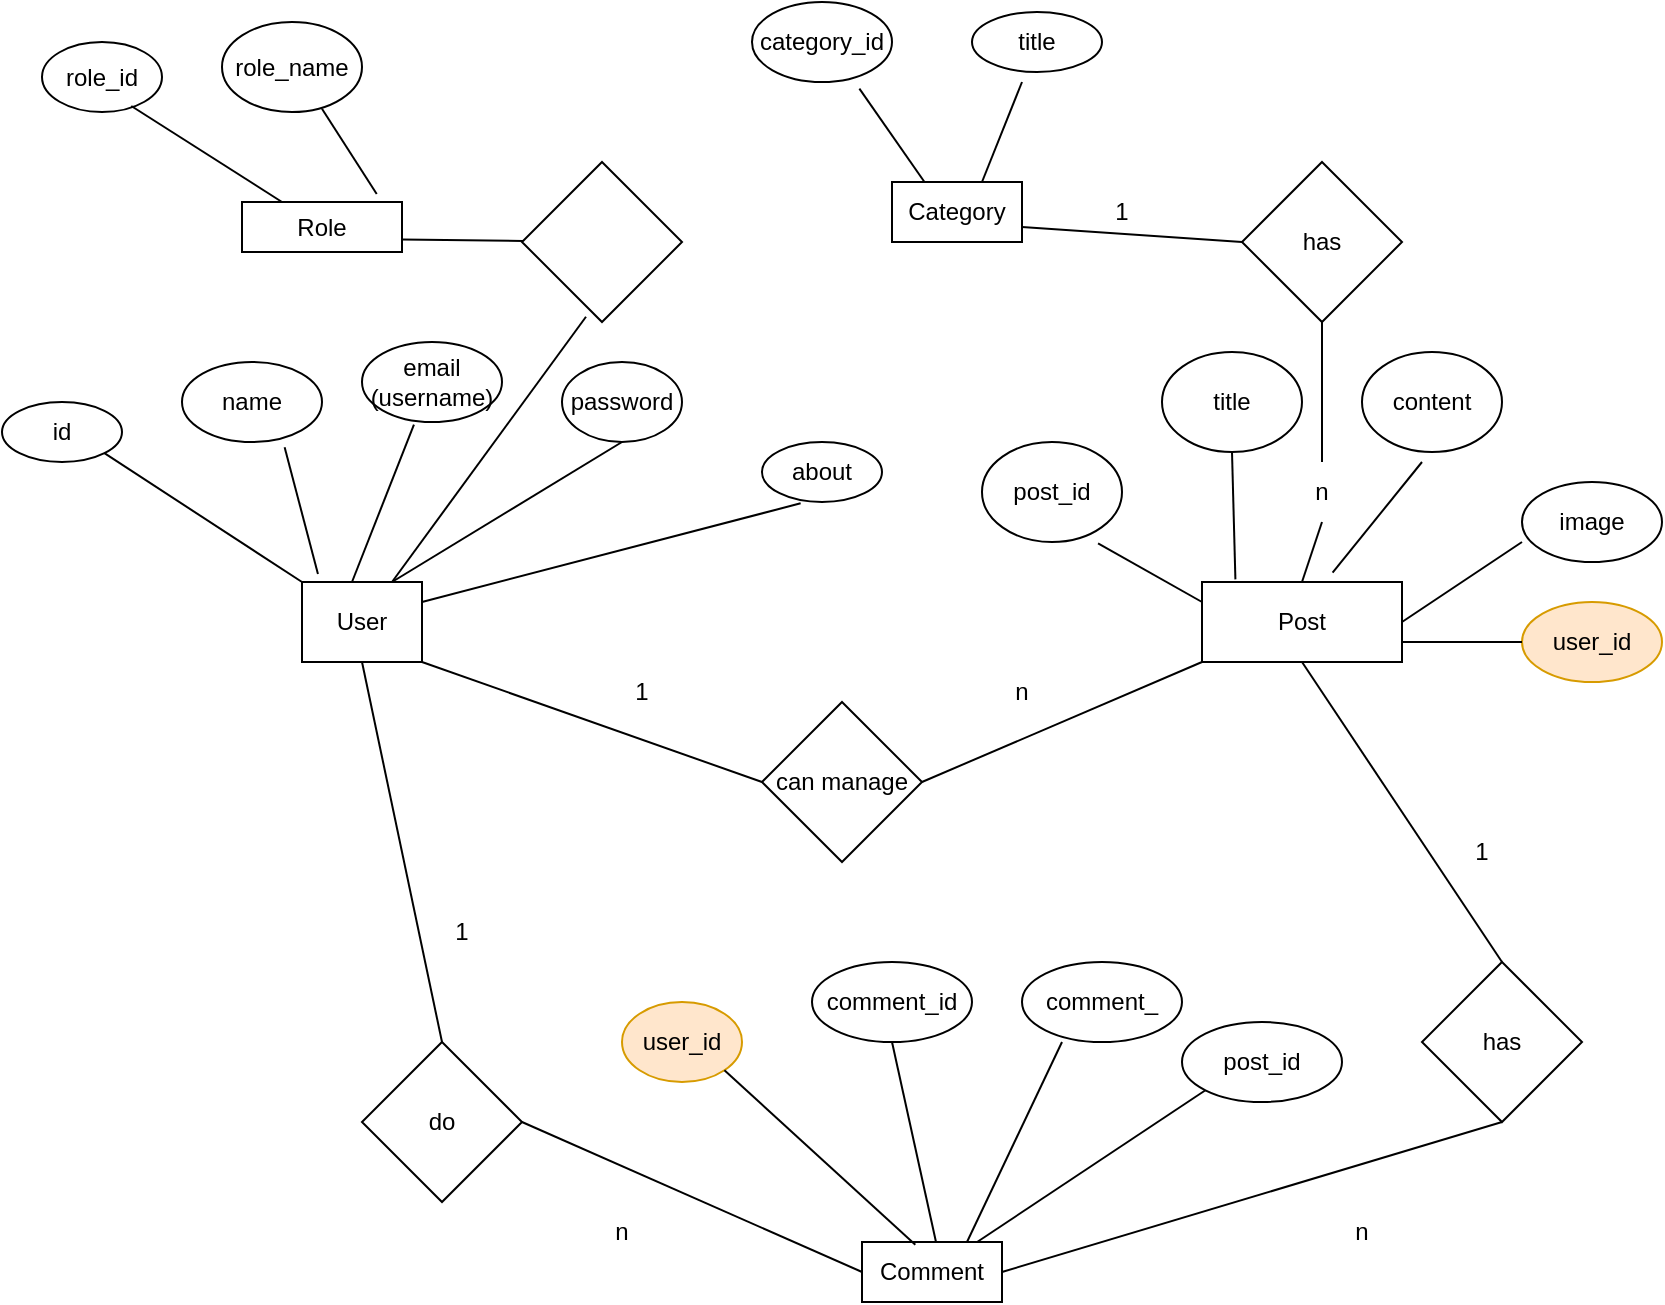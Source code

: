 <mxfile version="20.3.2" type="device"><diagram id="T3LKfMD9x8Lta7oJLbf4" name="Page-1"><mxGraphModel dx="782" dy="436" grid="1" gridSize="10" guides="1" tooltips="1" connect="1" arrows="1" fold="1" page="1" pageScale="1" pageWidth="850" pageHeight="1100" math="0" shadow="0"><root><mxCell id="0"/><mxCell id="1" parent="0"/><mxCell id="5_-AWizc-9ykPQL33bry-1" value="User" style="rounded=0;whiteSpace=wrap;html=1;" vertex="1" parent="1"><mxGeometry x="160" y="300" width="60" height="40" as="geometry"/></mxCell><mxCell id="5_-AWizc-9ykPQL33bry-2" value="id" style="ellipse;whiteSpace=wrap;html=1;" vertex="1" parent="1"><mxGeometry x="10" y="210" width="60" height="30" as="geometry"/></mxCell><mxCell id="5_-AWizc-9ykPQL33bry-3" value="name" style="ellipse;whiteSpace=wrap;html=1;" vertex="1" parent="1"><mxGeometry x="100" y="190" width="70" height="40" as="geometry"/></mxCell><mxCell id="5_-AWizc-9ykPQL33bry-4" value="email&lt;br&gt;(username)" style="ellipse;whiteSpace=wrap;html=1;" vertex="1" parent="1"><mxGeometry x="190" y="180" width="70" height="40" as="geometry"/></mxCell><mxCell id="5_-AWizc-9ykPQL33bry-7" value="password" style="ellipse;whiteSpace=wrap;html=1;" vertex="1" parent="1"><mxGeometry x="290" y="190" width="60" height="40" as="geometry"/></mxCell><mxCell id="5_-AWizc-9ykPQL33bry-8" value="about" style="ellipse;whiteSpace=wrap;html=1;" vertex="1" parent="1"><mxGeometry x="390" y="230" width="60" height="30" as="geometry"/></mxCell><mxCell id="5_-AWizc-9ykPQL33bry-11" value="" style="endArrow=none;html=1;rounded=0;exitX=1;exitY=0.25;exitDx=0;exitDy=0;entryX=0.322;entryY=1.022;entryDx=0;entryDy=0;entryPerimeter=0;" edge="1" parent="1" source="5_-AWizc-9ykPQL33bry-1" target="5_-AWizc-9ykPQL33bry-8"><mxGeometry width="50" height="50" relative="1" as="geometry"><mxPoint x="380" y="340" as="sourcePoint"/><mxPoint x="430" y="290" as="targetPoint"/></mxGeometry></mxCell><mxCell id="5_-AWizc-9ykPQL33bry-12" value="" style="endArrow=none;html=1;rounded=0;exitX=0.75;exitY=0;exitDx=0;exitDy=0;entryX=0.5;entryY=1;entryDx=0;entryDy=0;" edge="1" parent="1" source="5_-AWizc-9ykPQL33bry-1" target="5_-AWizc-9ykPQL33bry-7"><mxGeometry width="50" height="50" relative="1" as="geometry"><mxPoint x="380" y="340" as="sourcePoint"/><mxPoint x="430" y="290" as="targetPoint"/></mxGeometry></mxCell><mxCell id="5_-AWizc-9ykPQL33bry-13" value="" style="endArrow=none;html=1;rounded=0;exitX=0.75;exitY=0;exitDx=0;exitDy=0;entryX=0.371;entryY=1.033;entryDx=0;entryDy=0;entryPerimeter=0;" edge="1" parent="1" target="5_-AWizc-9ykPQL33bry-4"><mxGeometry width="50" height="50" relative="1" as="geometry"><mxPoint x="185" y="300" as="sourcePoint"/><mxPoint x="290" y="230" as="targetPoint"/></mxGeometry></mxCell><mxCell id="5_-AWizc-9ykPQL33bry-14" value="" style="endArrow=none;html=1;rounded=0;exitX=0.133;exitY=-0.1;exitDx=0;exitDy=0;entryX=0.733;entryY=1.067;entryDx=0;entryDy=0;entryPerimeter=0;exitPerimeter=0;" edge="1" parent="1" source="5_-AWizc-9ykPQL33bry-1" target="5_-AWizc-9ykPQL33bry-3"><mxGeometry width="50" height="50" relative="1" as="geometry"><mxPoint x="235" y="320" as="sourcePoint"/><mxPoint x="340" y="250" as="targetPoint"/></mxGeometry></mxCell><mxCell id="5_-AWizc-9ykPQL33bry-15" value="" style="endArrow=none;html=1;rounded=0;exitX=0;exitY=0;exitDx=0;exitDy=0;entryX=1;entryY=1;entryDx=0;entryDy=0;" edge="1" parent="1" source="5_-AWizc-9ykPQL33bry-1" target="5_-AWizc-9ykPQL33bry-2"><mxGeometry width="50" height="50" relative="1" as="geometry"><mxPoint x="245" y="330" as="sourcePoint"/><mxPoint x="350" y="260" as="targetPoint"/></mxGeometry></mxCell><mxCell id="5_-AWizc-9ykPQL33bry-16" value="Post" style="rounded=0;whiteSpace=wrap;html=1;" vertex="1" parent="1"><mxGeometry x="610" y="300" width="100" height="40" as="geometry"/></mxCell><mxCell id="5_-AWizc-9ykPQL33bry-17" value="post_id" style="ellipse;whiteSpace=wrap;html=1;" vertex="1" parent="1"><mxGeometry x="500" y="230" width="70" height="50" as="geometry"/></mxCell><mxCell id="5_-AWizc-9ykPQL33bry-18" value="title&lt;span style=&quot;color: rgba(0, 0, 0, 0); font-family: monospace; font-size: 0px; text-align: start;&quot;&gt;%3CmxGraphModel%3E%3Croot%3E%3CmxCell%20id%3D%220%22%2F%3E%3CmxCell%20id%3D%221%22%20parent%3D%220%22%2F%3E%3CmxCell%20id%3D%222%22%20value%3D%22post-id%22%20style%3D%22ellipse%3BwhiteSpace%3Dwrap%3Bhtml%3D1%3B%22%20vertex%3D%221%22%20parent%3D%221%22%3E%3CmxGeometry%20x%3D%22490%22%20y%3D%22240%22%20width%3D%2270%22%20height%3D%2250%22%20as%3D%22geometry%22%2F%3E%3C%2FmxCell%3E%3C%2Froot%3E%3C%2FmxGraphModel%3E&lt;/span&gt;" style="ellipse;whiteSpace=wrap;html=1;" vertex="1" parent="1"><mxGeometry x="590" y="185" width="70" height="50" as="geometry"/></mxCell><mxCell id="5_-AWizc-9ykPQL33bry-19" value="content" style="ellipse;whiteSpace=wrap;html=1;" vertex="1" parent="1"><mxGeometry x="690" y="185" width="70" height="50" as="geometry"/></mxCell><mxCell id="5_-AWizc-9ykPQL33bry-20" value="image" style="ellipse;whiteSpace=wrap;html=1;" vertex="1" parent="1"><mxGeometry x="770" y="250" width="70" height="40" as="geometry"/></mxCell><mxCell id="5_-AWizc-9ykPQL33bry-22" value="" style="endArrow=none;html=1;rounded=0;exitX=0.829;exitY=1.013;exitDx=0;exitDy=0;exitPerimeter=0;entryX=0;entryY=0.25;entryDx=0;entryDy=0;" edge="1" parent="1" source="5_-AWizc-9ykPQL33bry-17" target="5_-AWizc-9ykPQL33bry-16"><mxGeometry width="50" height="50" relative="1" as="geometry"><mxPoint x="580" y="340" as="sourcePoint"/><mxPoint x="630" y="290" as="targetPoint"/></mxGeometry></mxCell><mxCell id="5_-AWizc-9ykPQL33bry-23" value="" style="endArrow=none;html=1;rounded=0;entryX=0.5;entryY=1;entryDx=0;entryDy=0;exitX=0.167;exitY=-0.033;exitDx=0;exitDy=0;exitPerimeter=0;" edge="1" parent="1" source="5_-AWizc-9ykPQL33bry-16" target="5_-AWizc-9ykPQL33bry-18"><mxGeometry width="50" height="50" relative="1" as="geometry"><mxPoint x="625" y="290" as="sourcePoint"/><mxPoint x="630" y="290" as="targetPoint"/></mxGeometry></mxCell><mxCell id="5_-AWizc-9ykPQL33bry-24" value="" style="endArrow=none;html=1;rounded=0;exitX=0.653;exitY=-0.117;exitDx=0;exitDy=0;exitPerimeter=0;" edge="1" parent="1" source="5_-AWizc-9ykPQL33bry-16"><mxGeometry width="50" height="50" relative="1" as="geometry"><mxPoint x="670" y="290" as="sourcePoint"/><mxPoint x="720" y="240" as="targetPoint"/></mxGeometry></mxCell><mxCell id="5_-AWizc-9ykPQL33bry-25" value="" style="endArrow=none;html=1;rounded=0;entryX=0;entryY=0.75;entryDx=0;entryDy=0;exitX=1;exitY=0.5;exitDx=0;exitDy=0;entryPerimeter=0;" edge="1" parent="1" source="5_-AWizc-9ykPQL33bry-16" target="5_-AWizc-9ykPQL33bry-20"><mxGeometry width="50" height="50" relative="1" as="geometry"><mxPoint x="646.7" y="318.68" as="sourcePoint"/><mxPoint x="645" y="255" as="targetPoint"/></mxGeometry></mxCell><mxCell id="5_-AWizc-9ykPQL33bry-26" value="user_id" style="ellipse;whiteSpace=wrap;html=1;fillColor=#ffe6cc;strokeColor=#d79b00;" vertex="1" parent="1"><mxGeometry x="770" y="310" width="70" height="40" as="geometry"/></mxCell><mxCell id="5_-AWizc-9ykPQL33bry-27" value="" style="endArrow=none;html=1;rounded=0;entryX=0;entryY=0.5;entryDx=0;entryDy=0;exitX=1;exitY=0.75;exitDx=0;exitDy=0;" edge="1" parent="1" source="5_-AWizc-9ykPQL33bry-16" target="5_-AWizc-9ykPQL33bry-26"><mxGeometry width="50" height="50" relative="1" as="geometry"><mxPoint x="720" y="330" as="sourcePoint"/><mxPoint x="780" y="290" as="targetPoint"/></mxGeometry></mxCell><mxCell id="5_-AWizc-9ykPQL33bry-28" value="can manage" style="rhombus;whiteSpace=wrap;html=1;" vertex="1" parent="1"><mxGeometry x="390" y="360" width="80" height="80" as="geometry"/></mxCell><mxCell id="5_-AWizc-9ykPQL33bry-29" value="" style="endArrow=none;html=1;rounded=0;exitX=1;exitY=1;exitDx=0;exitDy=0;entryX=0;entryY=0.5;entryDx=0;entryDy=0;" edge="1" parent="1" source="5_-AWizc-9ykPQL33bry-1" target="5_-AWizc-9ykPQL33bry-28"><mxGeometry width="50" height="50" relative="1" as="geometry"><mxPoint x="580" y="340" as="sourcePoint"/><mxPoint x="630" y="290" as="targetPoint"/></mxGeometry></mxCell><mxCell id="5_-AWizc-9ykPQL33bry-30" value="n" style="text;html=1;strokeColor=none;fillColor=none;align=center;verticalAlign=middle;whiteSpace=wrap;rounded=0;" vertex="1" parent="1"><mxGeometry x="490" y="340" width="60" height="30" as="geometry"/></mxCell><mxCell id="5_-AWizc-9ykPQL33bry-31" value="1" style="text;html=1;strokeColor=none;fillColor=none;align=center;verticalAlign=middle;whiteSpace=wrap;rounded=0;" vertex="1" parent="1"><mxGeometry x="300" y="340" width="60" height="30" as="geometry"/></mxCell><mxCell id="5_-AWizc-9ykPQL33bry-32" value="" style="endArrow=none;html=1;rounded=0;exitX=1;exitY=0.5;exitDx=0;exitDy=0;entryX=0;entryY=1;entryDx=0;entryDy=0;" edge="1" parent="1" source="5_-AWizc-9ykPQL33bry-28" target="5_-AWizc-9ykPQL33bry-16"><mxGeometry width="50" height="50" relative="1" as="geometry"><mxPoint x="240" y="350" as="sourcePoint"/><mxPoint x="400" y="410" as="targetPoint"/></mxGeometry></mxCell><mxCell id="5_-AWizc-9ykPQL33bry-33" value="Comment" style="rounded=0;whiteSpace=wrap;html=1;" vertex="1" parent="1"><mxGeometry x="440" y="630" width="70" height="30" as="geometry"/></mxCell><mxCell id="5_-AWizc-9ykPQL33bry-34" value="user_id" style="ellipse;whiteSpace=wrap;html=1;fillColor=#ffe6cc;strokeColor=#d79b00;" vertex="1" parent="1"><mxGeometry x="320" y="510" width="60" height="40" as="geometry"/></mxCell><mxCell id="5_-AWizc-9ykPQL33bry-35" value="comment_id&lt;span style=&quot;color: rgba(0, 0, 0, 0); font-family: monospace; font-size: 0px; text-align: start;&quot;&gt;%3CmxGraphModel%3E%3Croot%3E%3CmxCell%20id%3D%220%22%2F%3E%3CmxCell%20id%3D%221%22%20parent%3D%220%22%2F%3E%3CmxCell%20id%3D%222%22%20value%3D%22%22%20style%3D%22endArrow%3Dnone%3Bhtml%3D1%3Brounded%3D0%3BexitX%3D1%3BexitY%3D1%3BexitDx%3D0%3BexitDy%3D0%3BentryX%3D0%3BentryY%3D0.5%3BentryDx%3D0%3BentryDy%3D0%3B%22%20edge%3D%221%22%20parent%3D%221%22%3E%3CmxGeometry%20width%3D%2250%22%20height%3D%2250%22%20relative%3D%221%22%20as%3D%22geometry%22%3E%3CmxPoint%20x%3D%22230%22%20y%3D%22340%22%20as%3D%22sourcePoint%22%2F%3E%3CmxPoint%20x%3D%22390%22%20y%3D%22400%22%20as%3D%22targetPoint%22%2F%3E%3C%2FmxGeometry%3E%3C%2FmxCell%3E%3C%2Froot%3E%3C%2FmxGraphModel%3E&lt;/span&gt;" style="ellipse;whiteSpace=wrap;html=1;" vertex="1" parent="1"><mxGeometry x="415" y="490" width="80" height="40" as="geometry"/></mxCell><mxCell id="5_-AWizc-9ykPQL33bry-36" value="comment_&lt;span style=&quot;background-color: initial; color: rgba(0, 0, 0, 0); font-family: monospace; font-size: 0px; text-align: start;&quot;&gt;%3CmxGraphModel%3E%3Croot%3E%3CmxCell%20id%3D%220%22%2F%3E%3CmxCell%20id%3D%221%22%20parent%3D%220%22%2F%3E%3CmxCell%20id%3D%222%22%20value%3D%22%22%20style%3D%22endArrow%3Dnone%3Bhtml%3D1%3Brounded%3D0%3BexitX%3D1%3BexitY%3D1%3BexitDx%3D0%3BexitDy%3D0%3BentryX%3D0%3BentryY%3D0.5%3BentryDx%3D0%3BentryDy%3D0%3B%22%20edge%3D%221%22%20parent%3D%221%22%3E%3CmxGeometry%20width%3D%2250%22%20height%3D%2250%22%20relative%3D%221%22%20as%3D%22geometry%22%3E%3CmxPoint%20x%3D%22230%22%20y%3D%22340%22%20as%3D%22sourcePoint%22%2F%3E%3CmxPoint%20x%3D%22390%22%20y%3D%22400%22%20as%3D%22targetPoint%22%2F%3E%3C%2FmxGeometry%3E%3C%2FmxCell%3E%3C%2Froot%3E%3C%2FmxGraphModel%3E&lt;/span&gt;" style="ellipse;whiteSpace=wrap;html=1;" vertex="1" parent="1"><mxGeometry x="520" y="490" width="80" height="40" as="geometry"/></mxCell><mxCell id="5_-AWizc-9ykPQL33bry-37" value="post_id" style="ellipse;whiteSpace=wrap;html=1;" vertex="1" parent="1"><mxGeometry x="600" y="520" width="80" height="40" as="geometry"/></mxCell><mxCell id="5_-AWizc-9ykPQL33bry-38" value="" style="endArrow=none;html=1;rounded=0;exitX=0.381;exitY=0.044;exitDx=0;exitDy=0;exitPerimeter=0;entryX=1;entryY=1;entryDx=0;entryDy=0;" edge="1" parent="1" source="5_-AWizc-9ykPQL33bry-33" target="5_-AWizc-9ykPQL33bry-34"><mxGeometry width="50" height="50" relative="1" as="geometry"><mxPoint x="460" y="540" as="sourcePoint"/><mxPoint x="510" y="490" as="targetPoint"/></mxGeometry></mxCell><mxCell id="5_-AWizc-9ykPQL33bry-39" value="" style="endArrow=none;html=1;rounded=0;entryX=0.5;entryY=1;entryDx=0;entryDy=0;" edge="1" parent="1" target="5_-AWizc-9ykPQL33bry-35"><mxGeometry width="50" height="50" relative="1" as="geometry"><mxPoint x="477" y="630" as="sourcePoint"/><mxPoint x="381.213" y="554.142" as="targetPoint"/></mxGeometry></mxCell><mxCell id="5_-AWizc-9ykPQL33bry-40" value="" style="endArrow=none;html=1;rounded=0;exitX=0.75;exitY=0;exitDx=0;exitDy=0;entryX=0.25;entryY=1;entryDx=0;entryDy=0;entryPerimeter=0;" edge="1" parent="1" source="5_-AWizc-9ykPQL33bry-33" target="5_-AWizc-9ykPQL33bry-36"><mxGeometry width="50" height="50" relative="1" as="geometry"><mxPoint x="486.67" y="651.32" as="sourcePoint"/><mxPoint x="391.213" y="564.142" as="targetPoint"/></mxGeometry></mxCell><mxCell id="5_-AWizc-9ykPQL33bry-41" value="" style="endArrow=none;html=1;rounded=0;entryX=0;entryY=1;entryDx=0;entryDy=0;" edge="1" parent="1" source="5_-AWizc-9ykPQL33bry-33" target="5_-AWizc-9ykPQL33bry-37"><mxGeometry width="50" height="50" relative="1" as="geometry"><mxPoint x="496.67" y="661.32" as="sourcePoint"/><mxPoint x="401.213" y="574.142" as="targetPoint"/></mxGeometry></mxCell><mxCell id="5_-AWizc-9ykPQL33bry-42" value="do" style="rhombus;whiteSpace=wrap;html=1;" vertex="1" parent="1"><mxGeometry x="190" y="530" width="80" height="80" as="geometry"/></mxCell><mxCell id="5_-AWizc-9ykPQL33bry-43" value="" style="endArrow=none;html=1;rounded=0;entryX=0.5;entryY=1;entryDx=0;entryDy=0;exitX=0.5;exitY=0;exitDx=0;exitDy=0;" edge="1" parent="1" source="5_-AWizc-9ykPQL33bry-42" target="5_-AWizc-9ykPQL33bry-1"><mxGeometry width="50" height="50" relative="1" as="geometry"><mxPoint x="460" y="540" as="sourcePoint"/><mxPoint x="510" y="490" as="targetPoint"/></mxGeometry></mxCell><mxCell id="5_-AWizc-9ykPQL33bry-47" value="" style="endArrow=none;html=1;rounded=0;exitX=1;exitY=0.5;exitDx=0;exitDy=0;entryX=0;entryY=0.5;entryDx=0;entryDy=0;" edge="1" parent="1" source="5_-AWizc-9ykPQL33bry-42" target="5_-AWizc-9ykPQL33bry-33"><mxGeometry width="50" height="50" relative="1" as="geometry"><mxPoint x="460" y="540" as="sourcePoint"/><mxPoint x="510" y="490" as="targetPoint"/></mxGeometry></mxCell><mxCell id="5_-AWizc-9ykPQL33bry-48" value="1" style="text;html=1;strokeColor=none;fillColor=none;align=center;verticalAlign=middle;whiteSpace=wrap;rounded=0;" vertex="1" parent="1"><mxGeometry x="210" y="460" width="60" height="30" as="geometry"/></mxCell><mxCell id="5_-AWizc-9ykPQL33bry-49" value="n" style="text;html=1;strokeColor=none;fillColor=none;align=center;verticalAlign=middle;whiteSpace=wrap;rounded=0;" vertex="1" parent="1"><mxGeometry x="290" y="610" width="60" height="30" as="geometry"/></mxCell><mxCell id="5_-AWizc-9ykPQL33bry-50" value="has" style="rhombus;whiteSpace=wrap;html=1;" vertex="1" parent="1"><mxGeometry x="720" y="490" width="80" height="80" as="geometry"/></mxCell><mxCell id="5_-AWizc-9ykPQL33bry-51" value="" style="endArrow=none;html=1;rounded=0;entryX=0.5;entryY=1;entryDx=0;entryDy=0;exitX=0.5;exitY=0;exitDx=0;exitDy=0;" edge="1" parent="1" source="5_-AWizc-9ykPQL33bry-50" target="5_-AWizc-9ykPQL33bry-16"><mxGeometry width="50" height="50" relative="1" as="geometry"><mxPoint x="460" y="540" as="sourcePoint"/><mxPoint x="510" y="490" as="targetPoint"/></mxGeometry></mxCell><mxCell id="5_-AWizc-9ykPQL33bry-52" value="" style="endArrow=none;html=1;rounded=0;entryX=0.5;entryY=1;entryDx=0;entryDy=0;exitX=1;exitY=0.5;exitDx=0;exitDy=0;" edge="1" parent="1" source="5_-AWizc-9ykPQL33bry-33" target="5_-AWizc-9ykPQL33bry-50"><mxGeometry width="50" height="50" relative="1" as="geometry"><mxPoint x="770" y="500" as="sourcePoint"/><mxPoint x="670" y="350" as="targetPoint"/></mxGeometry></mxCell><mxCell id="5_-AWizc-9ykPQL33bry-54" value="1" style="text;html=1;strokeColor=none;fillColor=none;align=center;verticalAlign=middle;whiteSpace=wrap;rounded=0;" vertex="1" parent="1"><mxGeometry x="720" y="420" width="60" height="30" as="geometry"/></mxCell><mxCell id="5_-AWizc-9ykPQL33bry-55" value="n" style="text;html=1;strokeColor=none;fillColor=none;align=center;verticalAlign=middle;whiteSpace=wrap;rounded=0;" vertex="1" parent="1"><mxGeometry x="660" y="610" width="60" height="30" as="geometry"/></mxCell><mxCell id="5_-AWizc-9ykPQL33bry-56" value="Category" style="rounded=0;whiteSpace=wrap;html=1;" vertex="1" parent="1"><mxGeometry x="455" y="100" width="65" height="30" as="geometry"/></mxCell><mxCell id="5_-AWizc-9ykPQL33bry-57" value="category_id" style="ellipse;whiteSpace=wrap;html=1;" vertex="1" parent="1"><mxGeometry x="385" y="10" width="70" height="40" as="geometry"/></mxCell><mxCell id="5_-AWizc-9ykPQL33bry-60" value="title" style="ellipse;whiteSpace=wrap;html=1;" vertex="1" parent="1"><mxGeometry x="495" y="15" width="65" height="30" as="geometry"/></mxCell><mxCell id="5_-AWizc-9ykPQL33bry-61" value="" style="endArrow=none;html=1;rounded=0;entryX=0.25;entryY=0;entryDx=0;entryDy=0;exitX=0.767;exitY=1.083;exitDx=0;exitDy=0;exitPerimeter=0;" edge="1" parent="1" source="5_-AWizc-9ykPQL33bry-57" target="5_-AWizc-9ykPQL33bry-56"><mxGeometry width="50" height="50" relative="1" as="geometry"><mxPoint x="390" y="40" as="sourcePoint"/><mxPoint x="440" y="-10" as="targetPoint"/></mxGeometry></mxCell><mxCell id="5_-AWizc-9ykPQL33bry-62" value="" style="endArrow=none;html=1;rounded=0;" edge="1" parent="1"><mxGeometry width="50" height="50" relative="1" as="geometry"><mxPoint x="520" y="50" as="sourcePoint"/><mxPoint x="500" y="100" as="targetPoint"/></mxGeometry></mxCell><mxCell id="5_-AWizc-9ykPQL33bry-63" value="has" style="rhombus;whiteSpace=wrap;html=1;" vertex="1" parent="1"><mxGeometry x="630" y="90" width="80" height="80" as="geometry"/></mxCell><mxCell id="5_-AWizc-9ykPQL33bry-64" value="" style="endArrow=none;html=1;rounded=0;entryX=0;entryY=0.5;entryDx=0;entryDy=0;exitX=1;exitY=0.75;exitDx=0;exitDy=0;" edge="1" parent="1" source="5_-AWizc-9ykPQL33bry-56" target="5_-AWizc-9ykPQL33bry-63"><mxGeometry width="50" height="50" relative="1" as="geometry"><mxPoint x="390" y="140" as="sourcePoint"/><mxPoint x="440" y="90" as="targetPoint"/></mxGeometry></mxCell><mxCell id="5_-AWizc-9ykPQL33bry-65" value="" style="endArrow=none;html=1;rounded=0;entryX=0.5;entryY=0;entryDx=0;entryDy=0;exitX=0.5;exitY=1;exitDx=0;exitDy=0;startArrow=none;" edge="1" parent="1" source="5_-AWizc-9ykPQL33bry-67" target="5_-AWizc-9ykPQL33bry-16"><mxGeometry width="50" height="50" relative="1" as="geometry"><mxPoint x="530" y="132.5" as="sourcePoint"/><mxPoint x="640" y="140" as="targetPoint"/></mxGeometry></mxCell><mxCell id="5_-AWizc-9ykPQL33bry-66" value="1" style="text;html=1;strokeColor=none;fillColor=none;align=center;verticalAlign=middle;whiteSpace=wrap;rounded=0;" vertex="1" parent="1"><mxGeometry x="540" y="100" width="60" height="30" as="geometry"/></mxCell><mxCell id="5_-AWizc-9ykPQL33bry-67" value="n" style="text;html=1;strokeColor=none;fillColor=none;align=center;verticalAlign=middle;whiteSpace=wrap;rounded=0;" vertex="1" parent="1"><mxGeometry x="640" y="240" width="60" height="30" as="geometry"/></mxCell><mxCell id="5_-AWizc-9ykPQL33bry-68" value="" style="endArrow=none;html=1;rounded=0;entryX=0.5;entryY=0;entryDx=0;entryDy=0;exitX=0.5;exitY=1;exitDx=0;exitDy=0;" edge="1" parent="1" source="5_-AWizc-9ykPQL33bry-63" target="5_-AWizc-9ykPQL33bry-67"><mxGeometry width="50" height="50" relative="1" as="geometry"><mxPoint x="670" y="170" as="sourcePoint"/><mxPoint x="660" y="300" as="targetPoint"/></mxGeometry></mxCell><mxCell id="5_-AWizc-9ykPQL33bry-69" value="Role" style="rounded=0;whiteSpace=wrap;html=1;" vertex="1" parent="1"><mxGeometry x="130" y="110" width="80" height="25" as="geometry"/></mxCell><mxCell id="5_-AWizc-9ykPQL33bry-70" value="role_id" style="ellipse;whiteSpace=wrap;html=1;" vertex="1" parent="1"><mxGeometry x="30" y="30" width="60" height="35" as="geometry"/></mxCell><mxCell id="5_-AWizc-9ykPQL33bry-71" value="role_name" style="ellipse;whiteSpace=wrap;html=1;" vertex="1" parent="1"><mxGeometry x="120" y="20" width="70" height="45" as="geometry"/></mxCell><mxCell id="5_-AWizc-9ykPQL33bry-72" value="" style="endArrow=none;html=1;rounded=0;exitX=0.842;exitY=-0.16;exitDx=0;exitDy=0;exitPerimeter=0;entryX=0.714;entryY=0.963;entryDx=0;entryDy=0;entryPerimeter=0;" edge="1" parent="1" source="5_-AWizc-9ykPQL33bry-69" target="5_-AWizc-9ykPQL33bry-71"><mxGeometry width="50" height="50" relative="1" as="geometry"><mxPoint x="390" y="140" as="sourcePoint"/><mxPoint x="440" y="90" as="targetPoint"/></mxGeometry></mxCell><mxCell id="5_-AWizc-9ykPQL33bry-73" value="" style="endArrow=none;html=1;rounded=0;exitX=0.25;exitY=0;exitDx=0;exitDy=0;entryX=0.744;entryY=0.914;entryDx=0;entryDy=0;entryPerimeter=0;" edge="1" parent="1" source="5_-AWizc-9ykPQL33bry-69" target="5_-AWizc-9ykPQL33bry-70"><mxGeometry width="50" height="50" relative="1" as="geometry"><mxPoint x="390" y="140" as="sourcePoint"/><mxPoint x="440" y="90" as="targetPoint"/></mxGeometry></mxCell><mxCell id="5_-AWizc-9ykPQL33bry-74" value="" style="rhombus;whiteSpace=wrap;html=1;" vertex="1" parent="1"><mxGeometry x="270" y="90" width="80" height="80" as="geometry"/></mxCell><mxCell id="5_-AWizc-9ykPQL33bry-75" value="" style="endArrow=none;html=1;rounded=0;entryX=1;entryY=0.75;entryDx=0;entryDy=0;" edge="1" parent="1" source="5_-AWizc-9ykPQL33bry-74" target="5_-AWizc-9ykPQL33bry-69"><mxGeometry width="50" height="50" relative="1" as="geometry"><mxPoint x="390" y="240" as="sourcePoint"/><mxPoint x="440" y="190" as="targetPoint"/></mxGeometry></mxCell><mxCell id="5_-AWizc-9ykPQL33bry-76" value="" style="endArrow=none;html=1;rounded=0;exitX=0.75;exitY=0;exitDx=0;exitDy=0;entryX=0.4;entryY=0.967;entryDx=0;entryDy=0;entryPerimeter=0;" edge="1" parent="1" source="5_-AWizc-9ykPQL33bry-1" target="5_-AWizc-9ykPQL33bry-74"><mxGeometry width="50" height="50" relative="1" as="geometry"><mxPoint x="390" y="240" as="sourcePoint"/><mxPoint x="440" y="190" as="targetPoint"/></mxGeometry></mxCell></root></mxGraphModel></diagram></mxfile>